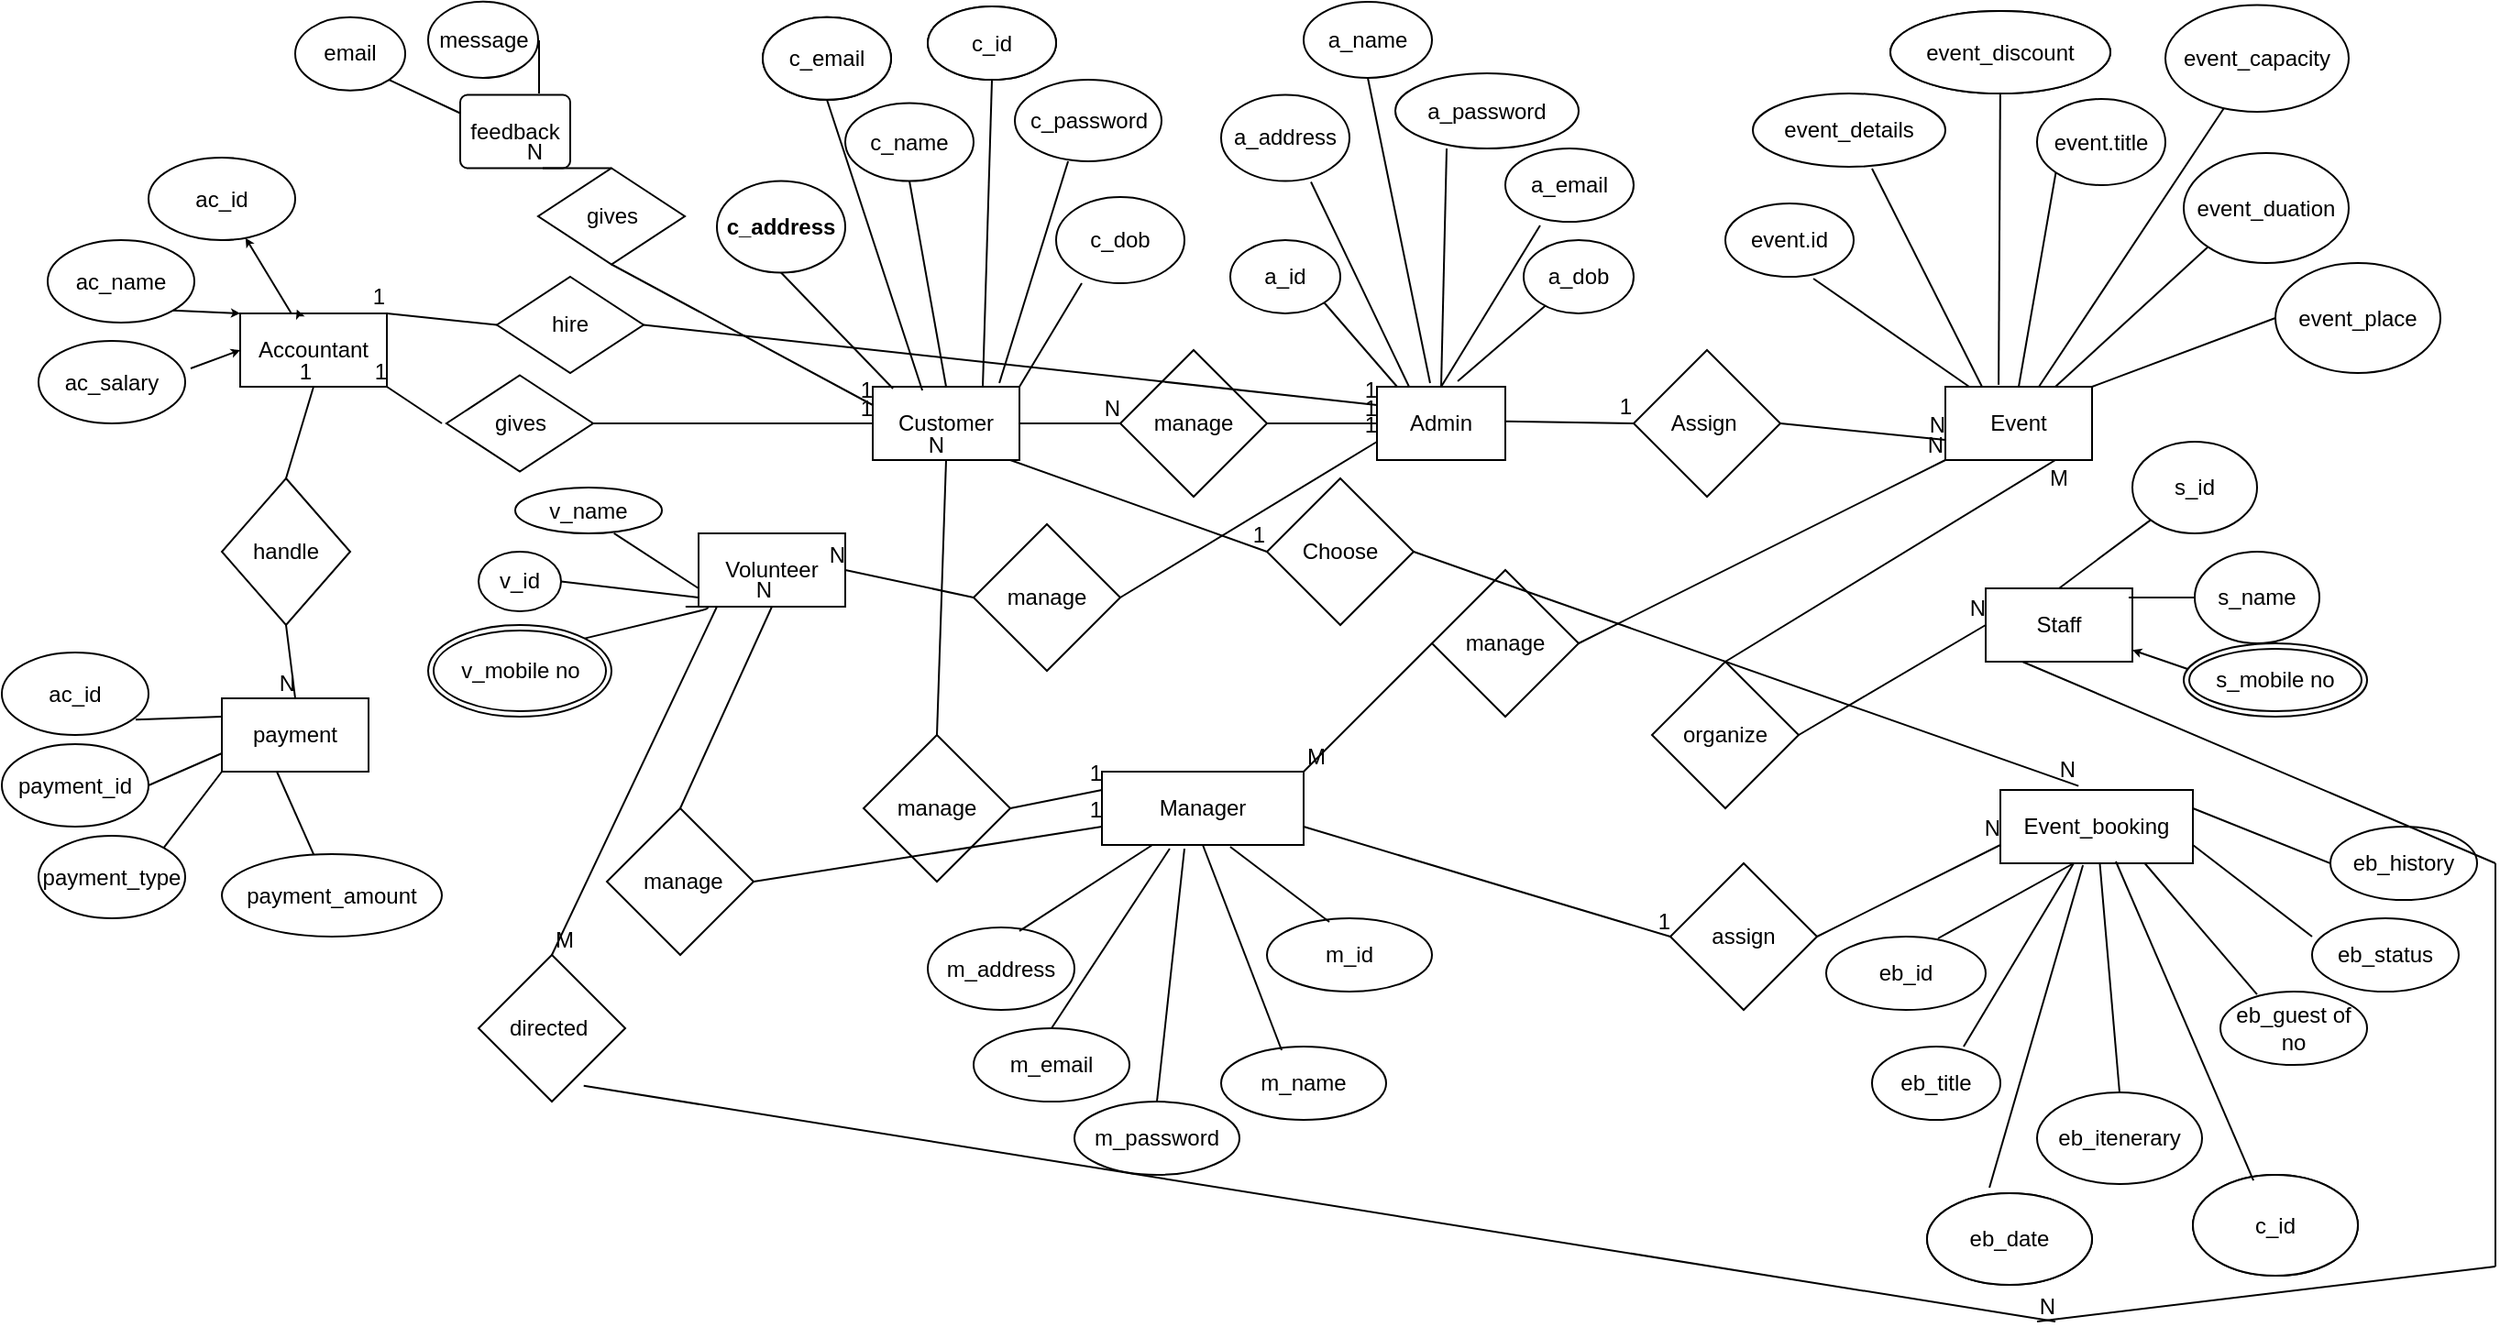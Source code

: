 <mxfile version="14.6.6" type="github">
  <diagram id="kwbziUqv7efPVH0OtAez" name="Page-1">
    <mxGraphModel dx="1704" dy="468" grid="1" gridSize="10" guides="1" tooltips="1" connect="1" arrows="1" fold="1" page="1" pageScale="1" pageWidth="850" pageHeight="1100" math="0" shadow="0">
      <root>
        <mxCell id="0" />
        <mxCell id="1" parent="0" />
        <mxCell id="lawATDH_7k0T81VRKeOm-4" value="C.email" style="ellipse;whiteSpace=wrap;html=1;" vertex="1" parent="1">
          <mxGeometry x="-115" y="8.38" width="70" height="45" as="geometry" />
        </mxCell>
        <mxCell id="lawATDH_7k0T81VRKeOm-6" value="C.id" style="ellipse;whiteSpace=wrap;html=1;" vertex="1" parent="1">
          <mxGeometry x="-25" y="2.5" width="70" height="40" as="geometry" />
        </mxCell>
        <mxCell id="lawATDH_7k0T81VRKeOm-34" value="Event_discount" style="ellipse;whiteSpace=wrap;html=1;" vertex="1" parent="1">
          <mxGeometry x="500" y="5" width="120" height="45" as="geometry" />
        </mxCell>
        <mxCell id="lawATDH_7k0T81VRKeOm-68" value="EB.date" style="ellipse;whiteSpace=wrap;html=1;" vertex="1" parent="1">
          <mxGeometry x="520" y="650" width="90" height="50" as="geometry" />
        </mxCell>
        <mxCell id="lawATDH_7k0T81VRKeOm-81" value="EB.customer_id" style="ellipse;whiteSpace=wrap;html=1;" vertex="1" parent="1">
          <mxGeometry x="665" y="640" width="90" height="55" as="geometry" />
        </mxCell>
        <mxCell id="lawATDH_7k0T81VRKeOm-83" value="Customer" style="rounded=0;whiteSpace=wrap;html=1;" vertex="1" parent="1">
          <mxGeometry x="-55" y="210" width="80" height="40" as="geometry" />
        </mxCell>
        <mxCell id="lawATDH_7k0T81VRKeOm-84" style="edgeStyle=orthogonalEdgeStyle;rounded=0;orthogonalLoop=1;jettySize=auto;html=1;exitX=0.5;exitY=1;exitDx=0;exitDy=0;" edge="1" parent="1" source="lawATDH_7k0T81VRKeOm-83" target="lawATDH_7k0T81VRKeOm-83">
          <mxGeometry relative="1" as="geometry" />
        </mxCell>
        <mxCell id="lawATDH_7k0T81VRKeOm-85" value="&lt;b&gt;c_address&lt;/b&gt;" style="ellipse;whiteSpace=wrap;html=1;" vertex="1" parent="1">
          <mxGeometry x="-140" y="97.75" width="70" height="50" as="geometry" />
        </mxCell>
        <mxCell id="lawATDH_7k0T81VRKeOm-86" value="c_email" style="ellipse;whiteSpace=wrap;html=1;" vertex="1" parent="1">
          <mxGeometry x="-115" y="8.38" width="70" height="45" as="geometry" />
        </mxCell>
        <mxCell id="lawATDH_7k0T81VRKeOm-87" value="c_name" style="ellipse;whiteSpace=wrap;html=1;" vertex="1" parent="1">
          <mxGeometry x="-70" y="55.25" width="70" height="42.5" as="geometry" />
        </mxCell>
        <mxCell id="lawATDH_7k0T81VRKeOm-88" value="c_id" style="ellipse;whiteSpace=wrap;html=1;" vertex="1" parent="1">
          <mxGeometry x="-25" y="2.5" width="70" height="40" as="geometry" />
        </mxCell>
        <mxCell id="lawATDH_7k0T81VRKeOm-89" value="" style="endArrow=none;html=1;entryX=0.5;entryY=1;entryDx=0;entryDy=0;exitX=0.5;exitY=0;exitDx=0;exitDy=0;" edge="1" parent="1" source="lawATDH_7k0T81VRKeOm-83" target="lawATDH_7k0T81VRKeOm-87">
          <mxGeometry width="50" height="50" relative="1" as="geometry">
            <mxPoint x="15" y="190" as="sourcePoint" />
            <mxPoint x="450" y="440" as="targetPoint" />
          </mxGeometry>
        </mxCell>
        <mxCell id="lawATDH_7k0T81VRKeOm-90" value="c_dob" style="ellipse;whiteSpace=wrap;html=1;" vertex="1" parent="1">
          <mxGeometry x="45" y="106.5" width="70" height="47" as="geometry" />
        </mxCell>
        <mxCell id="lawATDH_7k0T81VRKeOm-91" value="" style="endArrow=none;html=1;entryX=0.2;entryY=1;entryDx=0;entryDy=0;entryPerimeter=0;exitX=1;exitY=0;exitDx=0;exitDy=0;" edge="1" parent="1" source="lawATDH_7k0T81VRKeOm-83" target="lawATDH_7k0T81VRKeOm-90">
          <mxGeometry width="50" height="50" relative="1" as="geometry">
            <mxPoint x="30" y="220" as="sourcePoint" />
            <mxPoint x="80" y="170" as="targetPoint" />
          </mxGeometry>
        </mxCell>
        <mxCell id="lawATDH_7k0T81VRKeOm-92" value="" style="endArrow=none;html=1;entryX=0.5;entryY=1;entryDx=0;entryDy=0;exitX=0.138;exitY=0.025;exitDx=0;exitDy=0;exitPerimeter=0;" edge="1" parent="1" source="lawATDH_7k0T81VRKeOm-83" target="lawATDH_7k0T81VRKeOm-85">
          <mxGeometry width="50" height="50" relative="1" as="geometry">
            <mxPoint x="400" y="490" as="sourcePoint" />
            <mxPoint x="450" y="440" as="targetPoint" />
          </mxGeometry>
        </mxCell>
        <mxCell id="lawATDH_7k0T81VRKeOm-93" value="" style="endArrow=none;html=1;entryX=0.5;entryY=1;entryDx=0;entryDy=0;exitX=0.338;exitY=0.05;exitDx=0;exitDy=0;exitPerimeter=0;" edge="1" parent="1" source="lawATDH_7k0T81VRKeOm-83" target="lawATDH_7k0T81VRKeOm-86">
          <mxGeometry width="50" height="50" relative="1" as="geometry">
            <mxPoint x="-70" y="200" as="sourcePoint" />
            <mxPoint x="-20" y="40" as="targetPoint" />
          </mxGeometry>
        </mxCell>
        <mxCell id="lawATDH_7k0T81VRKeOm-94" value="" style="endArrow=none;html=1;entryX=0.5;entryY=1;entryDx=0;entryDy=0;exitX=0.75;exitY=0;exitDx=0;exitDy=0;" edge="1" parent="1" source="lawATDH_7k0T81VRKeOm-83" target="lawATDH_7k0T81VRKeOm-88">
          <mxGeometry width="50" height="50" relative="1" as="geometry">
            <mxPoint x="400" y="490" as="sourcePoint" />
            <mxPoint x="450" y="440" as="targetPoint" />
          </mxGeometry>
        </mxCell>
        <mxCell id="lawATDH_7k0T81VRKeOm-95" value="manage" style="rhombus;whiteSpace=wrap;html=1;" vertex="1" parent="1">
          <mxGeometry x="80" y="190" width="80" height="80" as="geometry" />
        </mxCell>
        <mxCell id="lawATDH_7k0T81VRKeOm-97" value="Admin" style="rounded=0;whiteSpace=wrap;html=1;" vertex="1" parent="1">
          <mxGeometry x="220" y="210" width="70" height="40" as="geometry" />
        </mxCell>
        <mxCell id="lawATDH_7k0T81VRKeOm-99" value="a_id" style="ellipse;whiteSpace=wrap;html=1;" vertex="1" parent="1">
          <mxGeometry x="140" y="130" width="60" height="40" as="geometry" />
        </mxCell>
        <mxCell id="lawATDH_7k0T81VRKeOm-100" value="a_address" style="ellipse;whiteSpace=wrap;html=1;" vertex="1" parent="1">
          <mxGeometry x="135" y="50.75" width="70" height="47" as="geometry" />
        </mxCell>
        <mxCell id="lawATDH_7k0T81VRKeOm-101" value="a_name" style="ellipse;whiteSpace=wrap;html=1;" vertex="1" parent="1">
          <mxGeometry x="180" width="70" height="41.5" as="geometry" />
        </mxCell>
        <mxCell id="lawATDH_7k0T81VRKeOm-102" value="a_email" style="ellipse;whiteSpace=wrap;html=1;" vertex="1" parent="1">
          <mxGeometry x="290" y="80" width="70" height="40" as="geometry" />
        </mxCell>
        <mxCell id="lawATDH_7k0T81VRKeOm-103" value="a_dob" style="ellipse;whiteSpace=wrap;html=1;" vertex="1" parent="1">
          <mxGeometry x="300" y="130" width="60" height="40" as="geometry" />
        </mxCell>
        <mxCell id="lawATDH_7k0T81VRKeOm-104" value="" style="endArrow=none;html=1;entryX=1;entryY=1;entryDx=0;entryDy=0;" edge="1" parent="1" target="lawATDH_7k0T81VRKeOm-99">
          <mxGeometry width="50" height="50" relative="1" as="geometry">
            <mxPoint x="231" y="210" as="sourcePoint" />
            <mxPoint x="210" y="140" as="targetPoint" />
          </mxGeometry>
        </mxCell>
        <mxCell id="lawATDH_7k0T81VRKeOm-105" value="" style="endArrow=none;html=1;exitX=0.7;exitY=1.011;exitDx=0;exitDy=0;exitPerimeter=0;entryX=0.25;entryY=0;entryDx=0;entryDy=0;" edge="1" parent="1" source="lawATDH_7k0T81VRKeOm-100" target="lawATDH_7k0T81VRKeOm-97">
          <mxGeometry width="50" height="50" relative="1" as="geometry">
            <mxPoint x="170" y="130" as="sourcePoint" />
            <mxPoint x="220" y="80" as="targetPoint" />
          </mxGeometry>
        </mxCell>
        <mxCell id="lawATDH_7k0T81VRKeOm-106" value="" style="endArrow=none;html=1;entryX=0.5;entryY=1;entryDx=0;entryDy=0;exitX=0.414;exitY=-0.05;exitDx=0;exitDy=0;exitPerimeter=0;" edge="1" parent="1" source="lawATDH_7k0T81VRKeOm-97" target="lawATDH_7k0T81VRKeOm-101">
          <mxGeometry width="50" height="50" relative="1" as="geometry">
            <mxPoint x="230" y="200" as="sourcePoint" />
            <mxPoint x="270" y="40" as="targetPoint" />
          </mxGeometry>
        </mxCell>
        <mxCell id="lawATDH_7k0T81VRKeOm-107" value="" style="endArrow=none;html=1;exitX=0.5;exitY=0;exitDx=0;exitDy=0;entryX=0.271;entryY=1.05;entryDx=0;entryDy=0;entryPerimeter=0;" edge="1" parent="1" source="lawATDH_7k0T81VRKeOm-97" target="lawATDH_7k0T81VRKeOm-102">
          <mxGeometry width="50" height="50" relative="1" as="geometry">
            <mxPoint x="260" y="130" as="sourcePoint" />
            <mxPoint x="310" y="80" as="targetPoint" />
          </mxGeometry>
        </mxCell>
        <mxCell id="lawATDH_7k0T81VRKeOm-108" value="" style="endArrow=none;html=1;exitX=0.629;exitY=-0.075;exitDx=0;exitDy=0;exitPerimeter=0;" edge="1" parent="1" source="lawATDH_7k0T81VRKeOm-97" target="lawATDH_7k0T81VRKeOm-103">
          <mxGeometry width="50" height="50" relative="1" as="geometry">
            <mxPoint x="280" y="180" as="sourcePoint" />
            <mxPoint x="330" y="130" as="targetPoint" />
          </mxGeometry>
        </mxCell>
        <mxCell id="lawATDH_7k0T81VRKeOm-109" value="Assign&amp;nbsp;" style="rhombus;whiteSpace=wrap;html=1;" vertex="1" parent="1">
          <mxGeometry x="360" y="190" width="80" height="80" as="geometry" />
        </mxCell>
        <mxCell id="lawATDH_7k0T81VRKeOm-110" value="Event" style="rounded=0;whiteSpace=wrap;html=1;" vertex="1" parent="1">
          <mxGeometry x="530" y="210" width="80" height="40" as="geometry" />
        </mxCell>
        <mxCell id="lawATDH_7k0T81VRKeOm-113" style="edgeStyle=orthogonalEdgeStyle;rounded=0;orthogonalLoop=1;jettySize=auto;html=1;exitX=0.5;exitY=1;exitDx=0;exitDy=0;" edge="1" parent="1" source="lawATDH_7k0T81VRKeOm-110" target="lawATDH_7k0T81VRKeOm-110">
          <mxGeometry relative="1" as="geometry" />
        </mxCell>
        <mxCell id="lawATDH_7k0T81VRKeOm-114" value="event.id" style="ellipse;whiteSpace=wrap;html=1;" vertex="1" parent="1">
          <mxGeometry x="410" y="110" width="70" height="40" as="geometry" />
        </mxCell>
        <mxCell id="lawATDH_7k0T81VRKeOm-115" value="event_details" style="ellipse;whiteSpace=wrap;html=1;" vertex="1" parent="1">
          <mxGeometry x="425" y="50" width="105" height="40" as="geometry" />
        </mxCell>
        <mxCell id="lawATDH_7k0T81VRKeOm-116" style="edgeStyle=orthogonalEdgeStyle;rounded=0;orthogonalLoop=1;jettySize=auto;html=1;exitX=0.5;exitY=1;exitDx=0;exitDy=0;" edge="1" parent="1" source="lawATDH_7k0T81VRKeOm-115" target="lawATDH_7k0T81VRKeOm-115">
          <mxGeometry relative="1" as="geometry" />
        </mxCell>
        <mxCell id="lawATDH_7k0T81VRKeOm-117" value="event_discount" style="ellipse;whiteSpace=wrap;html=1;" vertex="1" parent="1">
          <mxGeometry x="500" y="5" width="120" height="45" as="geometry" />
        </mxCell>
        <mxCell id="lawATDH_7k0T81VRKeOm-118" value="event.title" style="ellipse;whiteSpace=wrap;html=1;" vertex="1" parent="1">
          <mxGeometry x="580" y="53" width="70" height="47" as="geometry" />
        </mxCell>
        <mxCell id="lawATDH_7k0T81VRKeOm-119" value="event_capacity" style="ellipse;whiteSpace=wrap;html=1;" vertex="1" parent="1">
          <mxGeometry x="650" y="1.75" width="100" height="58.25" as="geometry" />
        </mxCell>
        <mxCell id="lawATDH_7k0T81VRKeOm-120" value="event_duation" style="ellipse;whiteSpace=wrap;html=1;" vertex="1" parent="1">
          <mxGeometry x="660" y="82.5" width="90" height="60" as="geometry" />
        </mxCell>
        <mxCell id="lawATDH_7k0T81VRKeOm-121" value="" style="endArrow=none;html=1;entryX=0.686;entryY=1.025;entryDx=0;entryDy=0;entryPerimeter=0;exitX=0.163;exitY=0;exitDx=0;exitDy=0;exitPerimeter=0;" edge="1" parent="1" source="lawATDH_7k0T81VRKeOm-110" target="lawATDH_7k0T81VRKeOm-114">
          <mxGeometry width="50" height="50" relative="1" as="geometry">
            <mxPoint x="520" y="210" as="sourcePoint" />
            <mxPoint x="500" y="150" as="targetPoint" />
          </mxGeometry>
        </mxCell>
        <mxCell id="lawATDH_7k0T81VRKeOm-122" value="" style="endArrow=none;html=1;entryX=0.619;entryY=1.025;entryDx=0;entryDy=0;entryPerimeter=0;exitX=0.25;exitY=0;exitDx=0;exitDy=0;" edge="1" parent="1" source="lawATDH_7k0T81VRKeOm-110" target="lawATDH_7k0T81VRKeOm-115">
          <mxGeometry width="50" height="50" relative="1" as="geometry">
            <mxPoint x="520" y="200" as="sourcePoint" />
            <mxPoint x="530" y="80" as="targetPoint" />
          </mxGeometry>
        </mxCell>
        <mxCell id="lawATDH_7k0T81VRKeOm-123" value="" style="endArrow=none;html=1;exitX=0.363;exitY=-0.025;exitDx=0;exitDy=0;exitPerimeter=0;" edge="1" parent="1" source="lawATDH_7k0T81VRKeOm-110" target="lawATDH_7k0T81VRKeOm-117">
          <mxGeometry width="50" height="50" relative="1" as="geometry">
            <mxPoint x="530" y="90" as="sourcePoint" />
            <mxPoint x="580" y="40" as="targetPoint" />
          </mxGeometry>
        </mxCell>
        <mxCell id="lawATDH_7k0T81VRKeOm-124" value="" style="endArrow=none;html=1;exitX=0.5;exitY=0;exitDx=0;exitDy=0;entryX=0;entryY=1;entryDx=0;entryDy=0;" edge="1" parent="1" source="lawATDH_7k0T81VRKeOm-110" target="lawATDH_7k0T81VRKeOm-118">
          <mxGeometry width="50" height="50" relative="1" as="geometry">
            <mxPoint x="570" y="140" as="sourcePoint" />
            <mxPoint x="591" y="100" as="targetPoint" />
          </mxGeometry>
        </mxCell>
        <mxCell id="lawATDH_7k0T81VRKeOm-125" value="" style="endArrow=none;html=1;" edge="1" parent="1" target="lawATDH_7k0T81VRKeOm-119">
          <mxGeometry width="50" height="50" relative="1" as="geometry">
            <mxPoint x="581" y="210" as="sourcePoint" />
            <mxPoint x="700" y="60" as="targetPoint" />
          </mxGeometry>
        </mxCell>
        <mxCell id="lawATDH_7k0T81VRKeOm-126" value="" style="endArrow=none;html=1;entryX=0;entryY=1;entryDx=0;entryDy=0;exitX=0.75;exitY=0;exitDx=0;exitDy=0;" edge="1" parent="1" source="lawATDH_7k0T81VRKeOm-110" target="lawATDH_7k0T81VRKeOm-120">
          <mxGeometry width="50" height="50" relative="1" as="geometry">
            <mxPoint x="400" y="490" as="sourcePoint" />
            <mxPoint x="450" y="440" as="targetPoint" />
          </mxGeometry>
        </mxCell>
        <mxCell id="lawATDH_7k0T81VRKeOm-127" value="Choose" style="rhombus;whiteSpace=wrap;html=1;" vertex="1" parent="1">
          <mxGeometry x="160" y="260" width="80" height="80" as="geometry" />
        </mxCell>
        <mxCell id="lawATDH_7k0T81VRKeOm-130" value="manage" style="rhombus;whiteSpace=wrap;html=1;" vertex="1" parent="1">
          <mxGeometry x="-60" y="400" width="80" height="80" as="geometry" />
        </mxCell>
        <mxCell id="lawATDH_7k0T81VRKeOm-132" value="Manager" style="rounded=0;whiteSpace=wrap;html=1;" vertex="1" parent="1">
          <mxGeometry x="70" y="420" width="110" height="40" as="geometry" />
        </mxCell>
        <mxCell id="lawATDH_7k0T81VRKeOm-134" value="manage" style="rhombus;whiteSpace=wrap;html=1;" vertex="1" parent="1">
          <mxGeometry x="250" y="310" width="80" height="80" as="geometry" />
        </mxCell>
        <mxCell id="lawATDH_7k0T81VRKeOm-136" value="assign" style="rhombus;whiteSpace=wrap;html=1;" vertex="1" parent="1">
          <mxGeometry x="380" y="470" width="80" height="80" as="geometry" />
        </mxCell>
        <mxCell id="lawATDH_7k0T81VRKeOm-139" value="Event_booking" style="rounded=0;whiteSpace=wrap;html=1;" vertex="1" parent="1">
          <mxGeometry x="560" y="430" width="105" height="40" as="geometry" />
        </mxCell>
        <mxCell id="lawATDH_7k0T81VRKeOm-141" value="m_address" style="ellipse;whiteSpace=wrap;html=1;" vertex="1" parent="1">
          <mxGeometry x="-25" y="505" width="80" height="45" as="geometry" />
        </mxCell>
        <mxCell id="lawATDH_7k0T81VRKeOm-142" value="m_email" style="ellipse;whiteSpace=wrap;html=1;" vertex="1" parent="1">
          <mxGeometry y="560" width="85" height="40" as="geometry" />
        </mxCell>
        <mxCell id="lawATDH_7k0T81VRKeOm-143" value="m_name" style="ellipse;whiteSpace=wrap;html=1;" vertex="1" parent="1">
          <mxGeometry x="135" y="570" width="90" height="40" as="geometry" />
        </mxCell>
        <mxCell id="lawATDH_7k0T81VRKeOm-144" value="m_id" style="ellipse;whiteSpace=wrap;html=1;" vertex="1" parent="1">
          <mxGeometry x="160" y="500" width="90" height="40" as="geometry" />
        </mxCell>
        <mxCell id="lawATDH_7k0T81VRKeOm-145" value="" style="endArrow=none;html=1;exitX=0.625;exitY=0.044;exitDx=0;exitDy=0;exitPerimeter=0;entryX=0.25;entryY=1;entryDx=0;entryDy=0;" edge="1" parent="1" source="lawATDH_7k0T81VRKeOm-141" target="lawATDH_7k0T81VRKeOm-132">
          <mxGeometry width="50" height="50" relative="1" as="geometry">
            <mxPoint x="90" y="510" as="sourcePoint" />
            <mxPoint x="140" y="460" as="targetPoint" />
          </mxGeometry>
        </mxCell>
        <mxCell id="lawATDH_7k0T81VRKeOm-146" value="" style="endArrow=none;html=1;entryX=0.336;entryY=1.05;entryDx=0;entryDy=0;entryPerimeter=0;exitX=0.5;exitY=0;exitDx=0;exitDy=0;" edge="1" parent="1" source="lawATDH_7k0T81VRKeOm-142" target="lawATDH_7k0T81VRKeOm-132">
          <mxGeometry width="50" height="50" relative="1" as="geometry">
            <mxPoint x="80" y="550" as="sourcePoint" />
            <mxPoint x="130" y="500" as="targetPoint" />
          </mxGeometry>
        </mxCell>
        <mxCell id="lawATDH_7k0T81VRKeOm-147" value="" style="endArrow=none;html=1;exitX=0.367;exitY=0.05;exitDx=0;exitDy=0;exitPerimeter=0;entryX=0.5;entryY=1;entryDx=0;entryDy=0;" edge="1" parent="1" source="lawATDH_7k0T81VRKeOm-143" target="lawATDH_7k0T81VRKeOm-132">
          <mxGeometry width="50" height="50" relative="1" as="geometry">
            <mxPoint x="110" y="520" as="sourcePoint" />
            <mxPoint x="160" y="470" as="targetPoint" />
          </mxGeometry>
        </mxCell>
        <mxCell id="lawATDH_7k0T81VRKeOm-148" value="" style="endArrow=none;html=1;exitX=0.378;exitY=0.05;exitDx=0;exitDy=0;exitPerimeter=0;entryX=0.636;entryY=1.025;entryDx=0;entryDy=0;entryPerimeter=0;" edge="1" parent="1" source="lawATDH_7k0T81VRKeOm-144" target="lawATDH_7k0T81VRKeOm-132">
          <mxGeometry width="50" height="50" relative="1" as="geometry">
            <mxPoint x="130" y="510" as="sourcePoint" />
            <mxPoint x="180" y="460" as="targetPoint" />
          </mxGeometry>
        </mxCell>
        <mxCell id="lawATDH_7k0T81VRKeOm-149" value="eb_id" style="ellipse;whiteSpace=wrap;html=1;" vertex="1" parent="1">
          <mxGeometry x="465" y="510" width="87" height="40" as="geometry" />
        </mxCell>
        <mxCell id="lawATDH_7k0T81VRKeOm-150" value="eb_title" style="ellipse;whiteSpace=wrap;html=1;" vertex="1" parent="1">
          <mxGeometry x="490" y="570" width="70" height="40" as="geometry" />
        </mxCell>
        <mxCell id="lawATDH_7k0T81VRKeOm-151" value="eb_itenerary" style="ellipse;whiteSpace=wrap;html=1;" vertex="1" parent="1">
          <mxGeometry x="580" y="595" width="90" height="50" as="geometry" />
        </mxCell>
        <mxCell id="lawATDH_7k0T81VRKeOm-152" value="eb_date" style="ellipse;whiteSpace=wrap;html=1;" vertex="1" parent="1">
          <mxGeometry x="520" y="650" width="90" height="50" as="geometry" />
        </mxCell>
        <mxCell id="lawATDH_7k0T81VRKeOm-153" value="" style="endArrow=none;html=1;exitX=0.701;exitY=0.025;exitDx=0;exitDy=0;exitPerimeter=0;" edge="1" parent="1" source="lawATDH_7k0T81VRKeOm-149">
          <mxGeometry width="50" height="50" relative="1" as="geometry">
            <mxPoint x="550" y="520" as="sourcePoint" />
            <mxPoint x="600" y="470" as="targetPoint" />
          </mxGeometry>
        </mxCell>
        <mxCell id="lawATDH_7k0T81VRKeOm-154" value="" style="endArrow=none;html=1;exitX=0.714;exitY=0;exitDx=0;exitDy=0;exitPerimeter=0;" edge="1" parent="1" source="lawATDH_7k0T81VRKeOm-150">
          <mxGeometry width="50" height="50" relative="1" as="geometry">
            <mxPoint x="590" y="530" as="sourcePoint" />
            <mxPoint x="600" y="470" as="targetPoint" />
          </mxGeometry>
        </mxCell>
        <mxCell id="lawATDH_7k0T81VRKeOm-155" value="" style="endArrow=none;html=1;entryX=0.429;entryY=1.025;entryDx=0;entryDy=0;entryPerimeter=0;exitX=0.378;exitY=-0.06;exitDx=0;exitDy=0;exitPerimeter=0;" edge="1" parent="1" source="lawATDH_7k0T81VRKeOm-152" target="lawATDH_7k0T81VRKeOm-139">
          <mxGeometry width="50" height="50" relative="1" as="geometry">
            <mxPoint x="600" y="530" as="sourcePoint" />
            <mxPoint x="650" y="480" as="targetPoint" />
          </mxGeometry>
        </mxCell>
        <mxCell id="lawATDH_7k0T81VRKeOm-156" value="" style="endArrow=none;html=1;exitX=0.5;exitY=0;exitDx=0;exitDy=0;" edge="1" parent="1" source="lawATDH_7k0T81VRKeOm-151" target="lawATDH_7k0T81VRKeOm-139">
          <mxGeometry width="50" height="50" relative="1" as="geometry">
            <mxPoint x="673" y="560" as="sourcePoint" />
            <mxPoint x="670" y="470" as="targetPoint" />
          </mxGeometry>
        </mxCell>
        <mxCell id="lawATDH_7k0T81VRKeOm-157" value="c_password" style="ellipse;whiteSpace=wrap;html=1;" vertex="1" parent="1">
          <mxGeometry x="22.5" y="42.5" width="80" height="44.5" as="geometry" />
        </mxCell>
        <mxCell id="lawATDH_7k0T81VRKeOm-158" value="" style="endArrow=none;html=1;exitX=0.863;exitY=-0.05;exitDx=0;exitDy=0;exitPerimeter=0;entryX=0.363;entryY=1;entryDx=0;entryDy=0;entryPerimeter=0;" edge="1" parent="1" source="lawATDH_7k0T81VRKeOm-83" target="lawATDH_7k0T81VRKeOm-157">
          <mxGeometry width="50" height="50" relative="1" as="geometry">
            <mxPoint x="400" y="490" as="sourcePoint" />
            <mxPoint x="50" y="100" as="targetPoint" />
          </mxGeometry>
        </mxCell>
        <mxCell id="lawATDH_7k0T81VRKeOm-159" value="a_password" style="ellipse;whiteSpace=wrap;html=1;" vertex="1" parent="1">
          <mxGeometry x="230" y="39" width="100" height="41" as="geometry" />
        </mxCell>
        <mxCell id="lawATDH_7k0T81VRKeOm-160" value="" style="endArrow=none;html=1;exitX=0.5;exitY=0;exitDx=0;exitDy=0;entryX=0.28;entryY=1;entryDx=0;entryDy=0;entryPerimeter=0;" edge="1" parent="1" source="lawATDH_7k0T81VRKeOm-97" target="lawATDH_7k0T81VRKeOm-159">
          <mxGeometry width="50" height="50" relative="1" as="geometry">
            <mxPoint x="260" y="90" as="sourcePoint" />
            <mxPoint x="310" y="40" as="targetPoint" />
          </mxGeometry>
        </mxCell>
        <mxCell id="lawATDH_7k0T81VRKeOm-161" value="m_password" style="ellipse;whiteSpace=wrap;html=1;" vertex="1" parent="1">
          <mxGeometry x="55" y="600" width="90" height="40" as="geometry" />
        </mxCell>
        <mxCell id="lawATDH_7k0T81VRKeOm-162" value="" style="endArrow=none;html=1;entryX=0.409;entryY=1.05;entryDx=0;entryDy=0;entryPerimeter=0;exitX=0.5;exitY=0;exitDx=0;exitDy=0;" edge="1" parent="1" source="lawATDH_7k0T81VRKeOm-161" target="lawATDH_7k0T81VRKeOm-132">
          <mxGeometry width="50" height="50" relative="1" as="geometry">
            <mxPoint x="100" y="600" as="sourcePoint" />
            <mxPoint x="150" y="460" as="targetPoint" />
          </mxGeometry>
        </mxCell>
        <mxCell id="lawATDH_7k0T81VRKeOm-163" value="eb_guest of no&lt;span style=&quot;color: rgba(0 , 0 , 0 , 0) ; font-family: monospace ; font-size: 0px&quot;&gt;%3CmxGraphModel%3E%3Croot%3E%3CmxCell%20id%3D%220%22%2F%3E%3CmxCell%20id%3D%221%22%20parent%3D%220%22%2F%3E%3CmxCell%20id%3D%222%22%20value%3D%22%22%20style%3D%22endArrow%3Dnone%3Bhtml%3D1%3BentryX%3D0%3BentryY%3D1%3BentryDx%3D0%3BentryDy%3D0%3BexitX%3D0.75%3BexitY%3D0%3BexitDx%3D0%3BexitDy%3D0%3B%22%20edge%3D%221%22%20parent%3D%221%22%3E%3CmxGeometry%20width%3D%2250%22%20height%3D%2250%22%20relative%3D%221%22%20as%3D%22geometry%22%3E%3CmxPoint%20x%3D%22590%22%20y%3D%22210%22%20as%3D%22sourcePoint%22%2F%3E%3CmxPoint%20x%3D%22672.97%22%20y%3D%22133.572%22%20as%3D%22targetPoint%22%2F%3E%3C%2FmxGeometry%3E%3C%2FmxCell%3E%3C%2Froot%3E%3C%2FmxGraphModel%3E&lt;/span&gt;" style="ellipse;whiteSpace=wrap;html=1;" vertex="1" parent="1">
          <mxGeometry x="680" y="540" width="80" height="40" as="geometry" />
        </mxCell>
        <mxCell id="lawATDH_7k0T81VRKeOm-164" value="" style="endArrow=none;html=1;entryX=0.75;entryY=1;entryDx=0;entryDy=0;exitX=0.25;exitY=0.04;exitDx=0;exitDy=0;exitPerimeter=0;" edge="1" parent="1" source="lawATDH_7k0T81VRKeOm-163" target="lawATDH_7k0T81VRKeOm-139">
          <mxGeometry width="50" height="50" relative="1" as="geometry">
            <mxPoint x="400" y="490" as="sourcePoint" />
            <mxPoint x="450" y="440" as="targetPoint" />
          </mxGeometry>
        </mxCell>
        <mxCell id="lawATDH_7k0T81VRKeOm-165" value="c_id" style="ellipse;whiteSpace=wrap;html=1;" vertex="1" parent="1">
          <mxGeometry x="665" y="640" width="90" height="55" as="geometry" />
        </mxCell>
        <mxCell id="lawATDH_7k0T81VRKeOm-166" value="" style="endArrow=none;html=1;exitX=0.367;exitY=0.055;exitDx=0;exitDy=0;exitPerimeter=0;entryX=0.6;entryY=0.975;entryDx=0;entryDy=0;entryPerimeter=0;" edge="1" parent="1" source="lawATDH_7k0T81VRKeOm-165" target="lawATDH_7k0T81VRKeOm-139">
          <mxGeometry width="50" height="50" relative="1" as="geometry">
            <mxPoint x="620" y="520" as="sourcePoint" />
            <mxPoint x="670" y="470" as="targetPoint" />
          </mxGeometry>
        </mxCell>
        <mxCell id="lawATDH_7k0T81VRKeOm-167" value="event_place" style="ellipse;whiteSpace=wrap;html=1;" vertex="1" parent="1">
          <mxGeometry x="710" y="142.5" width="90" height="60" as="geometry" />
        </mxCell>
        <mxCell id="lawATDH_7k0T81VRKeOm-168" value="" style="endArrow=none;html=1;entryX=0;entryY=0.5;entryDx=0;entryDy=0;exitX=1;exitY=0;exitDx=0;exitDy=0;" edge="1" parent="1" source="lawATDH_7k0T81VRKeOm-110" target="lawATDH_7k0T81VRKeOm-167">
          <mxGeometry width="50" height="50" relative="1" as="geometry">
            <mxPoint x="600" y="220" as="sourcePoint" />
            <mxPoint x="682.97" y="143.572" as="targetPoint" />
          </mxGeometry>
        </mxCell>
        <mxCell id="lawATDH_7k0T81VRKeOm-169" value="eb_status&lt;span style=&quot;color: rgba(0 , 0 , 0 , 0) ; font-family: monospace ; font-size: 0px&quot;&gt;%3CmxGraphModel%3E%3Croot%3E%3CmxCell%20id%3D%220%22%2F%3E%3CmxCell%20id%3D%221%22%20parent%3D%220%22%2F%3E%3CmxCell%20id%3D%222%22%20value%3D%22%22%20style%3D%22endArrow%3Dnone%3Bhtml%3D1%3BentryX%3D0%3BentryY%3D1%3BentryDx%3D0%3BentryDy%3D0%3BexitX%3D0.75%3BexitY%3D0%3BexitDx%3D0%3BexitDy%3D0%3B%22%20edge%3D%221%22%20parent%3D%221%22%3E%3CmxGeometry%20width%3D%2250%22%20height%3D%2250%22%20relative%3D%221%22%20as%3D%22geometry%22%3E%3CmxPoint%20x%3D%22590%22%20y%3D%22210%22%20as%3D%22sourcePoint%22%2F%3E%3CmxPoint%20x%3D%22672.97%22%20y%3D%22133.572%22%20as%3D%22targetPoint%22%2F%3E%3C%2FmxGeometry%3E%3C%2FmxCell%3E%3C%2Froot%3E%3C%2FmxGraphModel%3E&lt;/span&gt;" style="ellipse;whiteSpace=wrap;html=1;" vertex="1" parent="1">
          <mxGeometry x="730" y="500" width="80" height="40" as="geometry" />
        </mxCell>
        <mxCell id="lawATDH_7k0T81VRKeOm-171" value="" style="endArrow=none;html=1;entryX=1;entryY=0.75;entryDx=0;entryDy=0;exitX=0;exitY=0.25;exitDx=0;exitDy=0;exitPerimeter=0;" edge="1" parent="1" source="lawATDH_7k0T81VRKeOm-169" target="lawATDH_7k0T81VRKeOm-139">
          <mxGeometry width="50" height="50" relative="1" as="geometry">
            <mxPoint x="710" y="551.6" as="sourcePoint" />
            <mxPoint x="648.75" y="480" as="targetPoint" />
          </mxGeometry>
        </mxCell>
        <mxCell id="lawATDH_7k0T81VRKeOm-172" value="eb_history&lt;span style=&quot;color: rgba(0 , 0 , 0 , 0) ; font-family: monospace ; font-size: 0px&quot;&gt;%3CmxGraphModel%3E%3Croot%3E%3CmxCell%20id%3D%220%22%2F%3E%3CmxCell%20id%3D%221%22%20parent%3D%220%22%2F%3E%3CmxCell%20id%3D%222%22%20value%3D%22%22%20style%3D%22endArrow%3Dnone%3Bhtml%3D1%3BentryX%3D0%3BentryY%3D1%3BentryDx%3D0%3BentryDy%3D0%3BexitX%3D0.75%3BexitY%3D0%3BexitDx%3D0%3BexitDy%3D0%3B%22%20edge%3D%221%22%20parent%3D%221%22%3E%3CmxGeometry%20width%3D%2250%22%20height%3D%2250%22%20relative%3D%221%22%20as%3D%22geometry%22%3E%3CmxPoint%20x%3D%22590%22%20y%3D%22210%22%20as%3D%22sourcePoint%22%2F%3E%3CmxPoint%20x%3D%22672.97%22%20y%3D%22133.572%22%20as%3D%22targetPoint%22%2F%3E%3C%2FmxGeometry%3E%3C%2FmxCell%3E%3C%2Froot%3E%3C%2FmxGraphModel%3E&lt;/span&gt;" style="ellipse;whiteSpace=wrap;html=1;" vertex="1" parent="1">
          <mxGeometry x="740" y="450" width="80" height="40" as="geometry" />
        </mxCell>
        <mxCell id="lawATDH_7k0T81VRKeOm-173" value="" style="endArrow=none;html=1;entryX=1;entryY=0.25;entryDx=0;entryDy=0;exitX=0;exitY=0.5;exitDx=0;exitDy=0;" edge="1" parent="1" source="lawATDH_7k0T81VRKeOm-172" target="lawATDH_7k0T81VRKeOm-139">
          <mxGeometry width="50" height="50" relative="1" as="geometry">
            <mxPoint x="740" y="520" as="sourcePoint" />
            <mxPoint x="675" y="470" as="targetPoint" />
          </mxGeometry>
        </mxCell>
        <mxCell id="lawATDH_7k0T81VRKeOm-174" value="Staff" style="rounded=0;whiteSpace=wrap;html=1;" vertex="1" parent="1">
          <mxGeometry x="552" y="320" width="80" height="40" as="geometry" />
        </mxCell>
        <mxCell id="lawATDH_7k0T81VRKeOm-175" value="s_id" style="ellipse;whiteSpace=wrap;html=1;" vertex="1" parent="1">
          <mxGeometry x="632" y="240" width="68" height="50" as="geometry" />
        </mxCell>
        <mxCell id="lawATDH_7k0T81VRKeOm-176" value="s_name" style="ellipse;whiteSpace=wrap;html=1;" vertex="1" parent="1">
          <mxGeometry x="666" y="300" width="68" height="50" as="geometry" />
        </mxCell>
        <mxCell id="lawATDH_7k0T81VRKeOm-203" value="" style="edgeStyle=none;rounded=0;jumpStyle=gap;orthogonalLoop=1;jettySize=auto;html=1;endSize=2;" edge="1" parent="1" target="lawATDH_7k0T81VRKeOm-174">
          <mxGeometry relative="1" as="geometry">
            <mxPoint x="663.238" y="364.352" as="sourcePoint" />
          </mxGeometry>
        </mxCell>
        <mxCell id="lawATDH_7k0T81VRKeOm-178" value="" style="endArrow=none;html=1;entryX=0.5;entryY=0;entryDx=0;entryDy=0;exitX=0;exitY=1;exitDx=0;exitDy=0;" edge="1" parent="1" source="lawATDH_7k0T81VRKeOm-175" target="lawATDH_7k0T81VRKeOm-174">
          <mxGeometry width="50" height="50" relative="1" as="geometry">
            <mxPoint x="642" y="320" as="sourcePoint" />
            <mxPoint x="567" y="290" as="targetPoint" />
          </mxGeometry>
        </mxCell>
        <mxCell id="lawATDH_7k0T81VRKeOm-179" value="" style="endArrow=none;html=1;exitX=0;exitY=0.5;exitDx=0;exitDy=0;" edge="1" parent="1" source="lawATDH_7k0T81VRKeOm-176">
          <mxGeometry width="50" height="50" relative="1" as="geometry">
            <mxPoint x="652.198" y="292.852" as="sourcePoint" />
            <mxPoint x="630" y="325" as="targetPoint" />
          </mxGeometry>
        </mxCell>
        <mxCell id="lawATDH_7k0T81VRKeOm-181" value="organize" style="rhombus;whiteSpace=wrap;html=1;" vertex="1" parent="1">
          <mxGeometry x="370" y="360" width="80" height="80" as="geometry" />
        </mxCell>
        <mxCell id="lawATDH_7k0T81VRKeOm-184" value="Volunteer" style="rounded=0;whiteSpace=wrap;html=1;" vertex="1" parent="1">
          <mxGeometry x="-150" y="290" width="80" height="40" as="geometry" />
        </mxCell>
        <mxCell id="lawATDH_7k0T81VRKeOm-185" value="v_id" style="ellipse;whiteSpace=wrap;html=1;direction=south;" vertex="1" parent="1">
          <mxGeometry x="-270" y="300" width="45" height="32.5" as="geometry" />
        </mxCell>
        <mxCell id="lawATDH_7k0T81VRKeOm-186" value="v_name" style="ellipse;whiteSpace=wrap;html=1;" vertex="1" parent="1">
          <mxGeometry x="-250" y="265" width="80" height="25" as="geometry" />
        </mxCell>
        <mxCell id="lawATDH_7k0T81VRKeOm-188" value="" style="endArrow=none;html=1;exitX=0.673;exitY=0.997;exitDx=0;exitDy=0;exitPerimeter=0;" edge="1" parent="1" source="lawATDH_7k0T81VRKeOm-186">
          <mxGeometry width="50" height="50" relative="1" as="geometry">
            <mxPoint x="-240" y="260" as="sourcePoint" />
            <mxPoint x="-150" y="320" as="targetPoint" />
            <Array as="points">
              <mxPoint x="-150" y="320" />
            </Array>
          </mxGeometry>
        </mxCell>
        <mxCell id="lawATDH_7k0T81VRKeOm-189" value="" style="endArrow=none;html=1;exitX=1;exitY=0;exitDx=0;exitDy=0;" edge="1" parent="1" source="lawATDH_7k0T81VRKeOm-234">
          <mxGeometry width="50" height="50" relative="1" as="geometry">
            <mxPoint x="-200" y="344.995" as="sourcePoint" />
            <mxPoint x="-140" y="330" as="targetPoint" />
            <Array as="points">
              <mxPoint x="-140" y="330" />
              <mxPoint x="-160" y="330" />
            </Array>
          </mxGeometry>
        </mxCell>
        <mxCell id="lawATDH_7k0T81VRKeOm-190" value="&amp;nbsp;manage" style="rhombus;whiteSpace=wrap;html=1;" vertex="1" parent="1">
          <mxGeometry x="-200" y="440" width="80" height="80" as="geometry" />
        </mxCell>
        <mxCell id="lawATDH_7k0T81VRKeOm-200" value="directed&amp;nbsp;" style="rhombus;whiteSpace=wrap;html=1;" vertex="1" parent="1">
          <mxGeometry x="-270" y="520" width="80" height="80" as="geometry" />
        </mxCell>
        <mxCell id="lawATDH_7k0T81VRKeOm-202" value="" style="endArrow=none;html=1;entryX=0.25;entryY=1;entryDx=0;entryDy=0;" edge="1" parent="1" target="lawATDH_7k0T81VRKeOm-174">
          <mxGeometry width="50" height="50" relative="1" as="geometry">
            <mxPoint x="830" y="470" as="sourcePoint" />
            <mxPoint x="570" y="460" as="targetPoint" />
          </mxGeometry>
        </mxCell>
        <mxCell id="lawATDH_7k0T81VRKeOm-204" value="" style="endArrow=none;html=1;" edge="1" parent="1">
          <mxGeometry width="50" height="50" relative="1" as="geometry">
            <mxPoint x="830" y="690" as="sourcePoint" />
            <mxPoint x="580" y="720" as="targetPoint" />
          </mxGeometry>
        </mxCell>
        <mxCell id="lawATDH_7k0T81VRKeOm-205" value="" style="endArrow=none;html=1;" edge="1" parent="1">
          <mxGeometry width="50" height="50" relative="1" as="geometry">
            <mxPoint x="830" y="690" as="sourcePoint" />
            <mxPoint x="830" y="470" as="targetPoint" />
          </mxGeometry>
        </mxCell>
        <mxCell id="lawATDH_7k0T81VRKeOm-206" value="" style="endArrow=none;html=1;exitX=0.5;exitY=0;exitDx=0;exitDy=0;" edge="1" parent="1" source="lawATDH_7k0T81VRKeOm-185">
          <mxGeometry width="50" height="50" relative="1" as="geometry">
            <mxPoint x="-200" y="344.995" as="sourcePoint" />
            <mxPoint x="-150" y="325" as="targetPoint" />
            <Array as="points">
              <mxPoint x="-150" y="325" />
            </Array>
          </mxGeometry>
        </mxCell>
        <mxCell id="lawATDH_7k0T81VRKeOm-213" value="" style="edgeStyle=none;rounded=0;jumpStyle=gap;orthogonalLoop=1;jettySize=auto;html=1;endSize=2;" edge="1" parent="1" source="lawATDH_7k0T81VRKeOm-207" target="lawATDH_7k0T81VRKeOm-210">
          <mxGeometry relative="1" as="geometry" />
        </mxCell>
        <mxCell id="lawATDH_7k0T81VRKeOm-207" value="Accountant" style="rounded=0;whiteSpace=wrap;html=1;" vertex="1" parent="1">
          <mxGeometry x="-400" y="170" width="80" height="40" as="geometry" />
        </mxCell>
        <mxCell id="lawATDH_7k0T81VRKeOm-208" value="ac_name" style="ellipse;whiteSpace=wrap;html=1;" vertex="1" parent="1">
          <mxGeometry x="-505" y="130" width="80" height="45" as="geometry" />
        </mxCell>
        <mxCell id="lawATDH_7k0T81VRKeOm-209" value="ac_salary" style="ellipse;whiteSpace=wrap;html=1;" vertex="1" parent="1">
          <mxGeometry x="-510" y="185" width="80" height="45" as="geometry" />
        </mxCell>
        <mxCell id="lawATDH_7k0T81VRKeOm-210" value="ac_id" style="ellipse;whiteSpace=wrap;html=1;" vertex="1" parent="1">
          <mxGeometry x="-450" y="85" width="80" height="45" as="geometry" />
        </mxCell>
        <mxCell id="lawATDH_7k0T81VRKeOm-212" style="edgeStyle=none;rounded=0;jumpStyle=gap;orthogonalLoop=1;jettySize=auto;html=1;entryX=0.386;entryY=-0.054;entryDx=0;entryDy=0;entryPerimeter=0;endSize=2;" edge="1" parent="1" source="lawATDH_7k0T81VRKeOm-207" target="lawATDH_7k0T81VRKeOm-207">
          <mxGeometry relative="1" as="geometry" />
        </mxCell>
        <mxCell id="lawATDH_7k0T81VRKeOm-214" value="" style="edgeStyle=none;rounded=0;jumpStyle=gap;orthogonalLoop=1;jettySize=auto;html=1;endSize=2;exitX=1;exitY=1;exitDx=0;exitDy=0;entryX=0;entryY=0;entryDx=0;entryDy=0;" edge="1" parent="1" source="lawATDH_7k0T81VRKeOm-208" target="lawATDH_7k0T81VRKeOm-207">
          <mxGeometry relative="1" as="geometry">
            <mxPoint x="-362.163" y="180" as="sourcePoint" />
            <mxPoint x="-387.209" y="138.819" as="targetPoint" />
          </mxGeometry>
        </mxCell>
        <mxCell id="lawATDH_7k0T81VRKeOm-215" value="" style="edgeStyle=none;rounded=0;jumpStyle=gap;orthogonalLoop=1;jettySize=auto;html=1;endSize=2;entryX=0;entryY=0.5;entryDx=0;entryDy=0;" edge="1" parent="1" target="lawATDH_7k0T81VRKeOm-207">
          <mxGeometry relative="1" as="geometry">
            <mxPoint x="-427" y="200" as="sourcePoint" />
            <mxPoint x="-390" y="180" as="targetPoint" />
          </mxGeometry>
        </mxCell>
        <mxCell id="lawATDH_7k0T81VRKeOm-216" value="hire" style="rhombus;whiteSpace=wrap;html=1;" vertex="1" parent="1">
          <mxGeometry x="-260" y="150" width="80" height="52.5" as="geometry" />
        </mxCell>
        <mxCell id="lawATDH_7k0T81VRKeOm-219" value="payment" style="rounded=0;whiteSpace=wrap;html=1;" vertex="1" parent="1">
          <mxGeometry x="-410" y="380" width="80" height="40" as="geometry" />
        </mxCell>
        <mxCell id="lawATDH_7k0T81VRKeOm-220" value="handle" style="rhombus;whiteSpace=wrap;html=1;" vertex="1" parent="1">
          <mxGeometry x="-410" y="260" width="70" height="80" as="geometry" />
        </mxCell>
        <mxCell id="lawATDH_7k0T81VRKeOm-223" value="ac_id" style="ellipse;whiteSpace=wrap;html=1;" vertex="1" parent="1">
          <mxGeometry x="-530" y="355" width="80" height="45" as="geometry" />
        </mxCell>
        <mxCell id="lawATDH_7k0T81VRKeOm-224" value="payment_id" style="ellipse;whiteSpace=wrap;html=1;" vertex="1" parent="1">
          <mxGeometry x="-530" y="405" width="80" height="45" as="geometry" />
        </mxCell>
        <mxCell id="lawATDH_7k0T81VRKeOm-225" value="payment_type" style="ellipse;whiteSpace=wrap;html=1;" vertex="1" parent="1">
          <mxGeometry x="-510" y="455" width="80" height="45" as="geometry" />
        </mxCell>
        <mxCell id="lawATDH_7k0T81VRKeOm-226" value="" style="endArrow=none;html=1;exitX=0;exitY=0.75;exitDx=0;exitDy=0;entryX=1;entryY=0.5;entryDx=0;entryDy=0;" edge="1" parent="1" source="lawATDH_7k0T81VRKeOm-219" target="lawATDH_7k0T81VRKeOm-224">
          <mxGeometry width="50" height="50" relative="1" as="geometry">
            <mxPoint x="-360" y="390" as="sourcePoint" />
            <mxPoint x="-360" y="350" as="targetPoint" />
          </mxGeometry>
        </mxCell>
        <mxCell id="lawATDH_7k0T81VRKeOm-227" value="" style="endArrow=none;html=1;exitX=0;exitY=1;exitDx=0;exitDy=0;entryX=1;entryY=0;entryDx=0;entryDy=0;" edge="1" parent="1" source="lawATDH_7k0T81VRKeOm-219" target="lawATDH_7k0T81VRKeOm-225">
          <mxGeometry width="50" height="50" relative="1" as="geometry">
            <mxPoint x="-400" y="420" as="sourcePoint" />
            <mxPoint x="-440" y="437.5" as="targetPoint" />
          </mxGeometry>
        </mxCell>
        <mxCell id="lawATDH_7k0T81VRKeOm-228" value="" style="endArrow=none;html=1;exitX=0;exitY=0.25;exitDx=0;exitDy=0;entryX=1;entryY=0;entryDx=0;entryDy=0;" edge="1" parent="1" source="lawATDH_7k0T81VRKeOm-219">
          <mxGeometry width="50" height="50" relative="1" as="geometry">
            <mxPoint x="-425.38" y="350" as="sourcePoint" />
            <mxPoint x="-457.003" y="391.642" as="targetPoint" />
          </mxGeometry>
        </mxCell>
        <mxCell id="lawATDH_7k0T81VRKeOm-229" value="payment_amount" style="ellipse;whiteSpace=wrap;html=1;" vertex="1" parent="1">
          <mxGeometry x="-410" y="465" width="120" height="45" as="geometry" />
        </mxCell>
        <mxCell id="lawATDH_7k0T81VRKeOm-230" value="" style="endArrow=none;html=1;exitX=0.375;exitY=1;exitDx=0;exitDy=0;exitPerimeter=0;" edge="1" parent="1" source="lawATDH_7k0T81VRKeOm-219" target="lawATDH_7k0T81VRKeOm-229">
          <mxGeometry width="50" height="50" relative="1" as="geometry">
            <mxPoint x="-400" y="430" as="sourcePoint" />
            <mxPoint x="-370" y="460" as="targetPoint" />
          </mxGeometry>
        </mxCell>
        <mxCell id="lawATDH_7k0T81VRKeOm-231" value="manage" style="rhombus;whiteSpace=wrap;html=1;" vertex="1" parent="1">
          <mxGeometry y="285" width="80" height="80" as="geometry" />
        </mxCell>
        <mxCell id="lawATDH_7k0T81VRKeOm-234" value="v_mobile no" style="ellipse;shape=doubleEllipse;margin=3;whiteSpace=wrap;html=1;align=center;" vertex="1" parent="1">
          <mxGeometry x="-297.5" y="340" width="100" height="50" as="geometry" />
        </mxCell>
        <mxCell id="lawATDH_7k0T81VRKeOm-235" value="s_mobile no" style="ellipse;shape=doubleEllipse;margin=3;whiteSpace=wrap;html=1;align=center;" vertex="1" parent="1">
          <mxGeometry x="660" y="350" width="100" height="40" as="geometry" />
        </mxCell>
        <mxCell id="lawATDH_7k0T81VRKeOm-236" value="" style="endArrow=none;html=1;rounded=0;endSize=2;entryX=0;entryY=0.5;entryDx=0;entryDy=0;" edge="1" parent="1" target="lawATDH_7k0T81VRKeOm-109">
          <mxGeometry relative="1" as="geometry">
            <mxPoint x="290" y="228.82" as="sourcePoint" />
            <mxPoint x="450" y="228.82" as="targetPoint" />
          </mxGeometry>
        </mxCell>
        <mxCell id="lawATDH_7k0T81VRKeOm-237" value="1" style="resizable=0;html=1;align=right;verticalAlign=bottom;" connectable="0" vertex="1" parent="lawATDH_7k0T81VRKeOm-236">
          <mxGeometry x="1" relative="1" as="geometry" />
        </mxCell>
        <mxCell id="lawATDH_7k0T81VRKeOm-238" value="" style="endArrow=none;html=1;rounded=0;endSize=2;entryX=0.406;entryY=-0.054;entryDx=0;entryDy=0;entryPerimeter=0;" edge="1" parent="1" target="lawATDH_7k0T81VRKeOm-139">
          <mxGeometry relative="1" as="geometry">
            <mxPoint x="240" y="300" as="sourcePoint" />
            <mxPoint x="330" y="300" as="targetPoint" />
          </mxGeometry>
        </mxCell>
        <mxCell id="lawATDH_7k0T81VRKeOm-239" value="N" style="resizable=0;html=1;align=right;verticalAlign=bottom;" connectable="0" vertex="1" parent="lawATDH_7k0T81VRKeOm-238">
          <mxGeometry x="1" relative="1" as="geometry">
            <mxPoint x="-1" as="offset" />
          </mxGeometry>
        </mxCell>
        <mxCell id="lawATDH_7k0T81VRKeOm-240" value="" style="endArrow=none;html=1;rounded=0;endSize=2;entryX=0;entryY=0.5;entryDx=0;entryDy=0;" edge="1" parent="1" target="lawATDH_7k0T81VRKeOm-127">
          <mxGeometry relative="1" as="geometry">
            <mxPoint x="20" y="250.0" as="sourcePoint" />
            <mxPoint x="90" y="251.18" as="targetPoint" />
          </mxGeometry>
        </mxCell>
        <mxCell id="lawATDH_7k0T81VRKeOm-241" value="1" style="resizable=0;html=1;align=right;verticalAlign=bottom;" connectable="0" vertex="1" parent="lawATDH_7k0T81VRKeOm-240">
          <mxGeometry x="1" relative="1" as="geometry" />
        </mxCell>
        <mxCell id="lawATDH_7k0T81VRKeOm-242" value="" style="endArrow=none;html=1;rounded=0;endSize=2;exitX=1;exitY=0.5;exitDx=0;exitDy=0;entryX=0;entryY=0.725;entryDx=0;entryDy=0;entryPerimeter=0;" edge="1" parent="1" source="lawATDH_7k0T81VRKeOm-109" target="lawATDH_7k0T81VRKeOm-110">
          <mxGeometry relative="1" as="geometry">
            <mxPoint x="450" y="239" as="sourcePoint" />
            <mxPoint x="520" y="239" as="targetPoint" />
          </mxGeometry>
        </mxCell>
        <mxCell id="lawATDH_7k0T81VRKeOm-243" value="N" style="resizable=0;html=1;align=right;verticalAlign=bottom;" connectable="0" vertex="1" parent="lawATDH_7k0T81VRKeOm-242">
          <mxGeometry x="1" relative="1" as="geometry" />
        </mxCell>
        <mxCell id="lawATDH_7k0T81VRKeOm-244" value="" style="endArrow=none;html=1;rounded=0;endSize=2;" edge="1" parent="1">
          <mxGeometry relative="1" as="geometry">
            <mxPoint x="160" y="230" as="sourcePoint" />
            <mxPoint x="220" y="230" as="targetPoint" />
          </mxGeometry>
        </mxCell>
        <mxCell id="lawATDH_7k0T81VRKeOm-245" value="1" style="resizable=0;html=1;align=right;verticalAlign=bottom;" connectable="0" vertex="1" parent="lawATDH_7k0T81VRKeOm-244">
          <mxGeometry x="1" relative="1" as="geometry" />
        </mxCell>
        <mxCell id="lawATDH_7k0T81VRKeOm-246" value="" style="endArrow=none;html=1;rounded=0;endSize=2;" edge="1" parent="1">
          <mxGeometry relative="1" as="geometry">
            <mxPoint x="25" y="230" as="sourcePoint" />
            <mxPoint x="80" y="230" as="targetPoint" />
          </mxGeometry>
        </mxCell>
        <mxCell id="lawATDH_7k0T81VRKeOm-247" value="N&lt;br&gt;" style="resizable=0;html=1;align=right;verticalAlign=bottom;" connectable="0" vertex="1" parent="lawATDH_7k0T81VRKeOm-246">
          <mxGeometry x="1" relative="1" as="geometry" />
        </mxCell>
        <mxCell id="lawATDH_7k0T81VRKeOm-248" value="" style="endArrow=none;html=1;rounded=0;endSize=2;exitX=1;exitY=0.75;exitDx=0;exitDy=0;entryX=0;entryY=0.5;entryDx=0;entryDy=0;" edge="1" parent="1" source="lawATDH_7k0T81VRKeOm-132" target="lawATDH_7k0T81VRKeOm-136">
          <mxGeometry relative="1" as="geometry">
            <mxPoint x="290" y="430" as="sourcePoint" />
            <mxPoint x="450" y="430" as="targetPoint" />
          </mxGeometry>
        </mxCell>
        <mxCell id="lawATDH_7k0T81VRKeOm-249" value="1" style="resizable=0;html=1;align=right;verticalAlign=bottom;" connectable="0" vertex="1" parent="lawATDH_7k0T81VRKeOm-248">
          <mxGeometry x="1" relative="1" as="geometry" />
        </mxCell>
        <mxCell id="lawATDH_7k0T81VRKeOm-250" value="" style="endArrow=none;html=1;rounded=0;endSize=2;exitX=1;exitY=0.5;exitDx=0;exitDy=0;entryX=0;entryY=0.75;entryDx=0;entryDy=0;" edge="1" parent="1" source="lawATDH_7k0T81VRKeOm-136" target="lawATDH_7k0T81VRKeOm-139">
          <mxGeometry relative="1" as="geometry">
            <mxPoint x="440" y="468.82" as="sourcePoint" />
            <mxPoint x="600" y="468.82" as="targetPoint" />
          </mxGeometry>
        </mxCell>
        <mxCell id="lawATDH_7k0T81VRKeOm-251" value="N" style="resizable=0;html=1;align=right;verticalAlign=bottom;" connectable="0" vertex="1" parent="lawATDH_7k0T81VRKeOm-250">
          <mxGeometry x="1" relative="1" as="geometry" />
        </mxCell>
        <mxCell id="lawATDH_7k0T81VRKeOm-252" value="" style="endArrow=none;html=1;rounded=0;endSize=2;entryX=0;entryY=0.5;entryDx=0;entryDy=0;" edge="1" parent="1" target="lawATDH_7k0T81VRKeOm-174">
          <mxGeometry relative="1" as="geometry">
            <mxPoint x="450" y="400" as="sourcePoint" />
            <mxPoint x="450" y="430" as="targetPoint" />
          </mxGeometry>
        </mxCell>
        <mxCell id="lawATDH_7k0T81VRKeOm-254" value="N" style="resizable=0;html=1;align=right;verticalAlign=bottom;" connectable="0" vertex="1" parent="lawATDH_7k0T81VRKeOm-252">
          <mxGeometry x="1" relative="1" as="geometry" />
        </mxCell>
        <mxCell id="lawATDH_7k0T81VRKeOm-255" value="" style="endArrow=none;html=1;rounded=0;endSize=2;entryX=0.75;entryY=1;entryDx=0;entryDy=0;" edge="1" parent="1" target="lawATDH_7k0T81VRKeOm-110">
          <mxGeometry relative="1" as="geometry">
            <mxPoint x="410" y="360" as="sourcePoint" />
            <mxPoint x="500" y="290" as="targetPoint" />
          </mxGeometry>
        </mxCell>
        <mxCell id="lawATDH_7k0T81VRKeOm-258" value="M" style="resizable=0;html=1;align=left;verticalAlign=bottom;" connectable="0" vertex="1" parent="1">
          <mxGeometry x="580" y="275" as="geometry">
            <mxPoint x="5" y="-7" as="offset" />
          </mxGeometry>
        </mxCell>
        <mxCell id="lawATDH_7k0T81VRKeOm-259" value="" style="endArrow=none;html=1;rounded=0;endSize=2;exitX=1;exitY=0.5;exitDx=0;exitDy=0;entryX=0;entryY=0.75;entryDx=0;entryDy=0;" edge="1" parent="1" source="lawATDH_7k0T81VRKeOm-190" target="lawATDH_7k0T81VRKeOm-132">
          <mxGeometry relative="1" as="geometry">
            <mxPoint x="10" y="430" as="sourcePoint" />
            <mxPoint x="170" y="430" as="targetPoint" />
          </mxGeometry>
        </mxCell>
        <mxCell id="lawATDH_7k0T81VRKeOm-260" value="1" style="resizable=0;html=1;align=right;verticalAlign=bottom;" connectable="0" vertex="1" parent="lawATDH_7k0T81VRKeOm-259">
          <mxGeometry x="1" relative="1" as="geometry" />
        </mxCell>
        <mxCell id="lawATDH_7k0T81VRKeOm-261" value="" style="endArrow=none;html=1;rounded=0;endSize=2;entryX=0;entryY=0.25;entryDx=0;entryDy=0;" edge="1" parent="1" target="lawATDH_7k0T81VRKeOm-132">
          <mxGeometry relative="1" as="geometry">
            <mxPoint x="20" y="440" as="sourcePoint" />
            <mxPoint x="170" y="430" as="targetPoint" />
          </mxGeometry>
        </mxCell>
        <mxCell id="lawATDH_7k0T81VRKeOm-262" value="1" style="resizable=0;html=1;align=right;verticalAlign=bottom;" connectable="0" vertex="1" parent="lawATDH_7k0T81VRKeOm-261">
          <mxGeometry x="1" relative="1" as="geometry" />
        </mxCell>
        <mxCell id="lawATDH_7k0T81VRKeOm-263" value="" style="endArrow=none;html=1;rounded=0;endSize=2;exitX=0.5;exitY=0;exitDx=0;exitDy=0;entryX=0.5;entryY=1;entryDx=0;entryDy=0;" edge="1" parent="1" source="lawATDH_7k0T81VRKeOm-190" target="lawATDH_7k0T81VRKeOm-184">
          <mxGeometry relative="1" as="geometry">
            <mxPoint x="10" y="430" as="sourcePoint" />
            <mxPoint x="170" y="430" as="targetPoint" />
          </mxGeometry>
        </mxCell>
        <mxCell id="lawATDH_7k0T81VRKeOm-264" value="N" style="resizable=0;html=1;align=right;verticalAlign=bottom;" connectable="0" vertex="1" parent="lawATDH_7k0T81VRKeOm-263">
          <mxGeometry x="1" relative="1" as="geometry" />
        </mxCell>
        <mxCell id="lawATDH_7k0T81VRKeOm-265" value="" style="endArrow=none;html=1;rounded=0;endSize=2;exitX=0.5;exitY=0;exitDx=0;exitDy=0;entryX=0.5;entryY=1;entryDx=0;entryDy=0;" edge="1" parent="1" source="lawATDH_7k0T81VRKeOm-130" target="lawATDH_7k0T81VRKeOm-83">
          <mxGeometry relative="1" as="geometry">
            <mxPoint x="10" y="430" as="sourcePoint" />
            <mxPoint x="170" y="430" as="targetPoint" />
          </mxGeometry>
        </mxCell>
        <mxCell id="lawATDH_7k0T81VRKeOm-266" value="N" style="resizable=0;html=1;align=right;verticalAlign=bottom;" connectable="0" vertex="1" parent="lawATDH_7k0T81VRKeOm-265">
          <mxGeometry x="1" relative="1" as="geometry" />
        </mxCell>
        <mxCell id="lawATDH_7k0T81VRKeOm-268" value="" style="endArrow=none;html=1;rounded=0;endSize=2;" edge="1" parent="1">
          <mxGeometry relative="1" as="geometry">
            <mxPoint x="-230" y="520" as="sourcePoint" />
            <mxPoint x="-140" y="330" as="targetPoint" />
          </mxGeometry>
        </mxCell>
        <mxCell id="lawATDH_7k0T81VRKeOm-269" value="M" style="resizable=0;html=1;align=left;verticalAlign=bottom;" connectable="0" vertex="1" parent="lawATDH_7k0T81VRKeOm-268">
          <mxGeometry x="-1" relative="1" as="geometry" />
        </mxCell>
        <mxCell id="lawATDH_7k0T81VRKeOm-271" value="" style="endArrow=none;html=1;rounded=0;endSize=2;exitX=0.717;exitY=0.892;exitDx=0;exitDy=0;exitPerimeter=0;" edge="1" parent="1" source="lawATDH_7k0T81VRKeOm-200">
          <mxGeometry relative="1" as="geometry">
            <mxPoint x="-205" y="648.82" as="sourcePoint" />
            <mxPoint x="590" y="720" as="targetPoint" />
          </mxGeometry>
        </mxCell>
        <mxCell id="lawATDH_7k0T81VRKeOm-273" value="N" style="resizable=0;html=1;align=right;verticalAlign=bottom;" connectable="0" vertex="1" parent="lawATDH_7k0T81VRKeOm-271">
          <mxGeometry x="1" relative="1" as="geometry" />
        </mxCell>
        <mxCell id="lawATDH_7k0T81VRKeOm-274" value="" style="endArrow=none;html=1;rounded=0;endSize=2;entryX=0;entryY=0.25;entryDx=0;entryDy=0;exitX=1;exitY=0.5;exitDx=0;exitDy=0;" edge="1" parent="1" source="lawATDH_7k0T81VRKeOm-216" target="lawATDH_7k0T81VRKeOm-97">
          <mxGeometry relative="1" as="geometry">
            <mxPoint x="-180" y="161.91" as="sourcePoint" />
            <mxPoint x="-20" y="161.91" as="targetPoint" />
          </mxGeometry>
        </mxCell>
        <mxCell id="lawATDH_7k0T81VRKeOm-275" value="1" style="resizable=0;html=1;align=right;verticalAlign=bottom;" connectable="0" vertex="1" parent="lawATDH_7k0T81VRKeOm-274">
          <mxGeometry x="1" relative="1" as="geometry" />
        </mxCell>
        <mxCell id="lawATDH_7k0T81VRKeOm-276" value="" style="endArrow=none;html=1;rounded=0;endSize=2;entryX=1;entryY=0;entryDx=0;entryDy=0;exitX=0;exitY=0.5;exitDx=0;exitDy=0;" edge="1" parent="1" source="lawATDH_7k0T81VRKeOm-216" target="lawATDH_7k0T81VRKeOm-207">
          <mxGeometry relative="1" as="geometry">
            <mxPoint x="-280" y="430" as="sourcePoint" />
            <mxPoint x="-120" y="430" as="targetPoint" />
          </mxGeometry>
        </mxCell>
        <mxCell id="lawATDH_7k0T81VRKeOm-277" value="1" style="resizable=0;html=1;align=right;verticalAlign=bottom;" connectable="0" vertex="1" parent="lawATDH_7k0T81VRKeOm-276">
          <mxGeometry x="1" relative="1" as="geometry" />
        </mxCell>
        <mxCell id="lawATDH_7k0T81VRKeOm-278" value="" style="endArrow=none;html=1;rounded=0;endSize=2;exitX=0.5;exitY=0;exitDx=0;exitDy=0;entryX=0.5;entryY=1;entryDx=0;entryDy=0;" edge="1" parent="1" source="lawATDH_7k0T81VRKeOm-220" target="lawATDH_7k0T81VRKeOm-207">
          <mxGeometry relative="1" as="geometry">
            <mxPoint x="-280" y="430" as="sourcePoint" />
            <mxPoint x="-120" y="430" as="targetPoint" />
          </mxGeometry>
        </mxCell>
        <mxCell id="lawATDH_7k0T81VRKeOm-279" value="1" style="resizable=0;html=1;align=right;verticalAlign=bottom;" connectable="0" vertex="1" parent="lawATDH_7k0T81VRKeOm-278">
          <mxGeometry x="1" relative="1" as="geometry" />
        </mxCell>
        <mxCell id="lawATDH_7k0T81VRKeOm-280" value="" style="endArrow=none;html=1;rounded=0;endSize=2;exitX=0.5;exitY=1;exitDx=0;exitDy=0;entryX=0.5;entryY=0;entryDx=0;entryDy=0;" edge="1" parent="1" source="lawATDH_7k0T81VRKeOm-220" target="lawATDH_7k0T81VRKeOm-219">
          <mxGeometry relative="1" as="geometry">
            <mxPoint x="-280" y="430" as="sourcePoint" />
            <mxPoint x="-310" y="440" as="targetPoint" />
          </mxGeometry>
        </mxCell>
        <mxCell id="lawATDH_7k0T81VRKeOm-281" value="N" style="resizable=0;html=1;align=right;verticalAlign=bottom;" connectable="0" vertex="1" parent="lawATDH_7k0T81VRKeOm-280">
          <mxGeometry x="1" relative="1" as="geometry" />
        </mxCell>
        <mxCell id="lawATDH_7k0T81VRKeOm-282" value="" style="endArrow=none;html=1;rounded=0;endSize=2;exitX=1;exitY=0.5;exitDx=0;exitDy=0;entryX=0;entryY=0.75;entryDx=0;entryDy=0;" edge="1" parent="1" source="lawATDH_7k0T81VRKeOm-231" target="lawATDH_7k0T81VRKeOm-97">
          <mxGeometry relative="1" as="geometry">
            <mxPoint x="-280" y="430" as="sourcePoint" />
            <mxPoint x="-120" y="430" as="targetPoint" />
          </mxGeometry>
        </mxCell>
        <mxCell id="lawATDH_7k0T81VRKeOm-283" value="1" style="resizable=0;html=1;align=right;verticalAlign=bottom;" connectable="0" vertex="1" parent="lawATDH_7k0T81VRKeOm-282">
          <mxGeometry x="1" relative="1" as="geometry" />
        </mxCell>
        <mxCell id="lawATDH_7k0T81VRKeOm-284" value="" style="endArrow=none;html=1;rounded=0;endSize=2;exitX=0;exitY=0.5;exitDx=0;exitDy=0;entryX=1;entryY=0.5;entryDx=0;entryDy=0;" edge="1" parent="1" source="lawATDH_7k0T81VRKeOm-231" target="lawATDH_7k0T81VRKeOm-184">
          <mxGeometry relative="1" as="geometry">
            <mxPoint x="-280" y="430" as="sourcePoint" />
            <mxPoint x="-120" y="430" as="targetPoint" />
          </mxGeometry>
        </mxCell>
        <mxCell id="lawATDH_7k0T81VRKeOm-285" value="N" style="resizable=0;html=1;align=right;verticalAlign=bottom;" connectable="0" vertex="1" parent="lawATDH_7k0T81VRKeOm-284">
          <mxGeometry x="1" relative="1" as="geometry" />
        </mxCell>
        <mxCell id="lawATDH_7k0T81VRKeOm-286" value="" style="endArrow=none;html=1;rounded=0;endSize=2;exitX=1;exitY=0.5;exitDx=0;exitDy=0;entryX=0;entryY=1;entryDx=0;entryDy=0;" edge="1" parent="1" source="lawATDH_7k0T81VRKeOm-134" target="lawATDH_7k0T81VRKeOm-110">
          <mxGeometry relative="1" as="geometry">
            <mxPoint x="310" y="490" as="sourcePoint" />
            <mxPoint x="470" y="490" as="targetPoint" />
          </mxGeometry>
        </mxCell>
        <mxCell id="lawATDH_7k0T81VRKeOm-287" value="N" style="resizable=0;html=1;align=right;verticalAlign=bottom;" connectable="0" vertex="1" parent="lawATDH_7k0T81VRKeOm-286">
          <mxGeometry x="1" relative="1" as="geometry" />
        </mxCell>
        <mxCell id="lawATDH_7k0T81VRKeOm-290" value="" style="endArrow=none;html=1;rounded=0;endSize=2;exitX=1;exitY=0;exitDx=0;exitDy=0;entryX=0;entryY=0.5;entryDx=0;entryDy=0;" edge="1" parent="1" source="lawATDH_7k0T81VRKeOm-132" target="lawATDH_7k0T81VRKeOm-134">
          <mxGeometry relative="1" as="geometry">
            <mxPoint x="310" y="490" as="sourcePoint" />
            <mxPoint x="261" y="410" as="targetPoint" />
          </mxGeometry>
        </mxCell>
        <mxCell id="lawATDH_7k0T81VRKeOm-291" value="M" style="resizable=0;html=1;align=left;verticalAlign=bottom;" connectable="0" vertex="1" parent="lawATDH_7k0T81VRKeOm-290">
          <mxGeometry x="-1" relative="1" as="geometry" />
        </mxCell>
        <mxCell id="lawATDH_7k0T81VRKeOm-292" value="" style="resizable=0;html=1;align=right;verticalAlign=bottom;" connectable="0" vertex="1" parent="lawATDH_7k0T81VRKeOm-290">
          <mxGeometry x="1" relative="1" as="geometry" />
        </mxCell>
        <mxCell id="lawATDH_7k0T81VRKeOm-294" value="feedback" style="rounded=1;arcSize=10;whiteSpace=wrap;html=1;align=center;" vertex="1" parent="1">
          <mxGeometry x="-280" y="50.75" width="60" height="40" as="geometry" />
        </mxCell>
        <mxCell id="lawATDH_7k0T81VRKeOm-295" value="email" style="ellipse;whiteSpace=wrap;html=1;align=center;" vertex="1" parent="1">
          <mxGeometry x="-370" y="8.38" width="60" height="40" as="geometry" />
        </mxCell>
        <mxCell id="lawATDH_7k0T81VRKeOm-296" value="message" style="ellipse;whiteSpace=wrap;html=1;align=center;" vertex="1" parent="1">
          <mxGeometry x="-297.5" y="-0.12" width="60" height="41.62" as="geometry" />
        </mxCell>
        <mxCell id="lawATDH_7k0T81VRKeOm-297" value="" style="endArrow=none;html=1;rounded=0;endSize=2;" edge="1" parent="1">
          <mxGeometry relative="1" as="geometry">
            <mxPoint x="-237" y="21" as="sourcePoint" />
            <mxPoint x="-237" y="50" as="targetPoint" />
          </mxGeometry>
        </mxCell>
        <mxCell id="lawATDH_7k0T81VRKeOm-298" value="" style="endArrow=none;html=1;rounded=0;endSize=2;exitX=0;exitY=0.25;exitDx=0;exitDy=0;entryX=1;entryY=1;entryDx=0;entryDy=0;" edge="1" parent="1" source="lawATDH_7k0T81VRKeOm-294" target="lawATDH_7k0T81VRKeOm-295">
          <mxGeometry relative="1" as="geometry">
            <mxPoint x="-227.02" y="41.012" as="sourcePoint" />
            <mxPoint x="-320" y="40" as="targetPoint" />
          </mxGeometry>
        </mxCell>
        <mxCell id="lawATDH_7k0T81VRKeOm-299" value="gives" style="rhombus;whiteSpace=wrap;html=1;" vertex="1" parent="1">
          <mxGeometry x="-237.5" y="90.75" width="80" height="52.5" as="geometry" />
        </mxCell>
        <mxCell id="lawATDH_7k0T81VRKeOm-300" value="" style="endArrow=none;html=1;rounded=0;endSize=2;entryX=0.75;entryY=1;entryDx=0;entryDy=0;exitX=0.5;exitY=0;exitDx=0;exitDy=0;" edge="1" parent="1" source="lawATDH_7k0T81VRKeOm-299" target="lawATDH_7k0T81VRKeOm-294">
          <mxGeometry relative="1" as="geometry">
            <mxPoint x="-170" y="160" as="sourcePoint" />
            <mxPoint x="-10" y="160" as="targetPoint" />
          </mxGeometry>
        </mxCell>
        <mxCell id="lawATDH_7k0T81VRKeOm-301" value="N" style="resizable=0;html=1;align=right;verticalAlign=bottom;" connectable="0" vertex="1" parent="lawATDH_7k0T81VRKeOm-300">
          <mxGeometry x="1" relative="1" as="geometry" />
        </mxCell>
        <mxCell id="lawATDH_7k0T81VRKeOm-302" value="" style="endArrow=none;html=1;rounded=0;endSize=2;exitX=0.5;exitY=1;exitDx=0;exitDy=0;entryX=0;entryY=0.25;entryDx=0;entryDy=0;" edge="1" parent="1" source="lawATDH_7k0T81VRKeOm-299" target="lawATDH_7k0T81VRKeOm-83">
          <mxGeometry relative="1" as="geometry">
            <mxPoint x="-170" y="160" as="sourcePoint" />
            <mxPoint x="-10" y="160" as="targetPoint" />
          </mxGeometry>
        </mxCell>
        <mxCell id="lawATDH_7k0T81VRKeOm-303" value="1" style="resizable=0;html=1;align=right;verticalAlign=bottom;" connectable="0" vertex="1" parent="lawATDH_7k0T81VRKeOm-302">
          <mxGeometry x="1" relative="1" as="geometry" />
        </mxCell>
        <mxCell id="lawATDH_7k0T81VRKeOm-304" value="gives" style="rhombus;whiteSpace=wrap;html=1;" vertex="1" parent="1">
          <mxGeometry x="-287.5" y="203.75" width="80" height="52.5" as="geometry" />
        </mxCell>
        <mxCell id="lawATDH_7k0T81VRKeOm-305" value="" style="endArrow=none;html=1;rounded=0;endSize=2;entryX=1;entryY=0;entryDx=0;entryDy=0;" edge="1" parent="1">
          <mxGeometry relative="1" as="geometry">
            <mxPoint x="-290" y="230" as="sourcePoint" />
            <mxPoint x="-320" y="210" as="targetPoint" />
          </mxGeometry>
        </mxCell>
        <mxCell id="lawATDH_7k0T81VRKeOm-306" value="1" style="resizable=0;html=1;align=right;verticalAlign=bottom;" connectable="0" vertex="1" parent="lawATDH_7k0T81VRKeOm-305">
          <mxGeometry x="1" relative="1" as="geometry" />
        </mxCell>
        <mxCell id="lawATDH_7k0T81VRKeOm-307" value="" style="endArrow=none;html=1;rounded=0;endSize=2;entryX=0;entryY=0.5;entryDx=0;entryDy=0;" edge="1" parent="1" source="lawATDH_7k0T81VRKeOm-304" target="lawATDH_7k0T81VRKeOm-83">
          <mxGeometry relative="1" as="geometry">
            <mxPoint x="-185" y="260" as="sourcePoint" />
            <mxPoint x="-170" y="210" as="targetPoint" />
            <Array as="points">
              <mxPoint x="-180" y="230" />
            </Array>
          </mxGeometry>
        </mxCell>
        <mxCell id="lawATDH_7k0T81VRKeOm-308" value="1" style="resizable=0;html=1;align=right;verticalAlign=bottom;" connectable="0" vertex="1" parent="lawATDH_7k0T81VRKeOm-307">
          <mxGeometry x="1" relative="1" as="geometry" />
        </mxCell>
      </root>
    </mxGraphModel>
  </diagram>
</mxfile>
